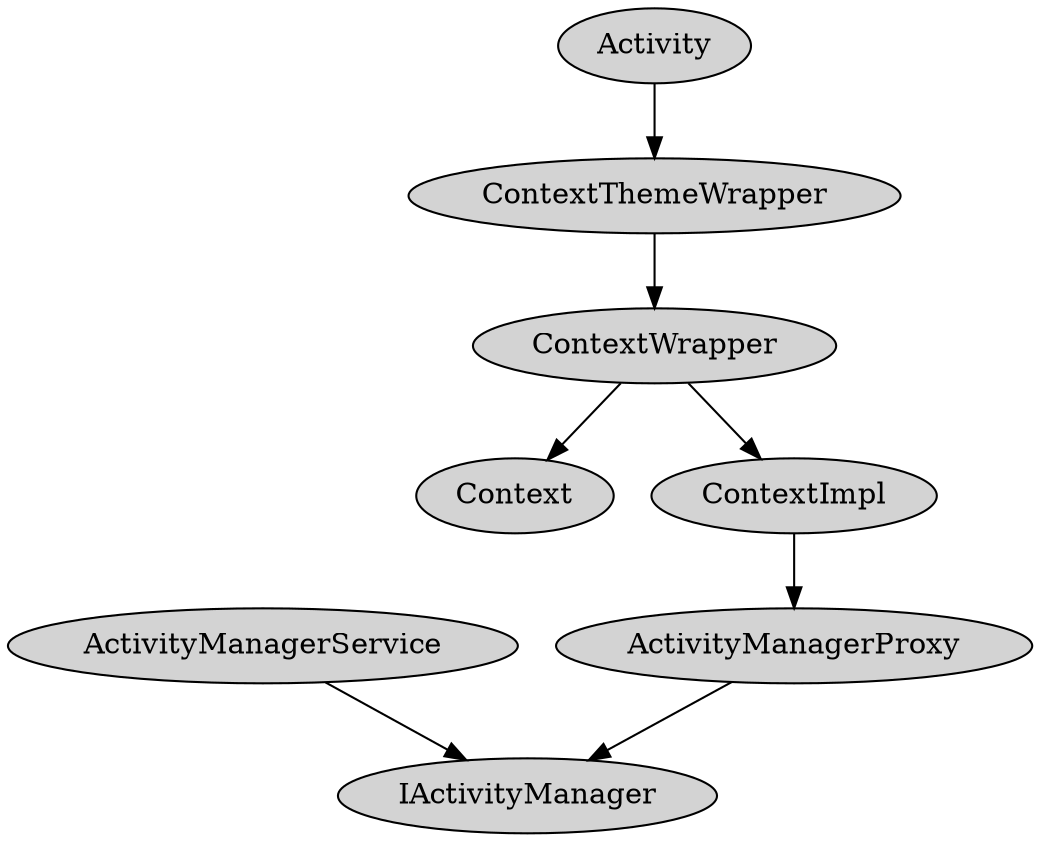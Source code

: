 digraph ActivityClass {
  node [style=filled];
  color = lightgrey;

  a1[label="Context"]
  a2[label="ContextWrapper"]
  a3[label="ContextThemeWrapper"]
  a4[label="Activity"]

  a4->a3->a2->a1;

  a5[label="ContextImpl"]
  a2->a5;

  a6[label="ActivityManagerProxy"]
  a7[label="ActivityManagerService"]
  a8[label="IActivityManager"]

  a5->a6;
  a6->a8;
  a7->a8;
}